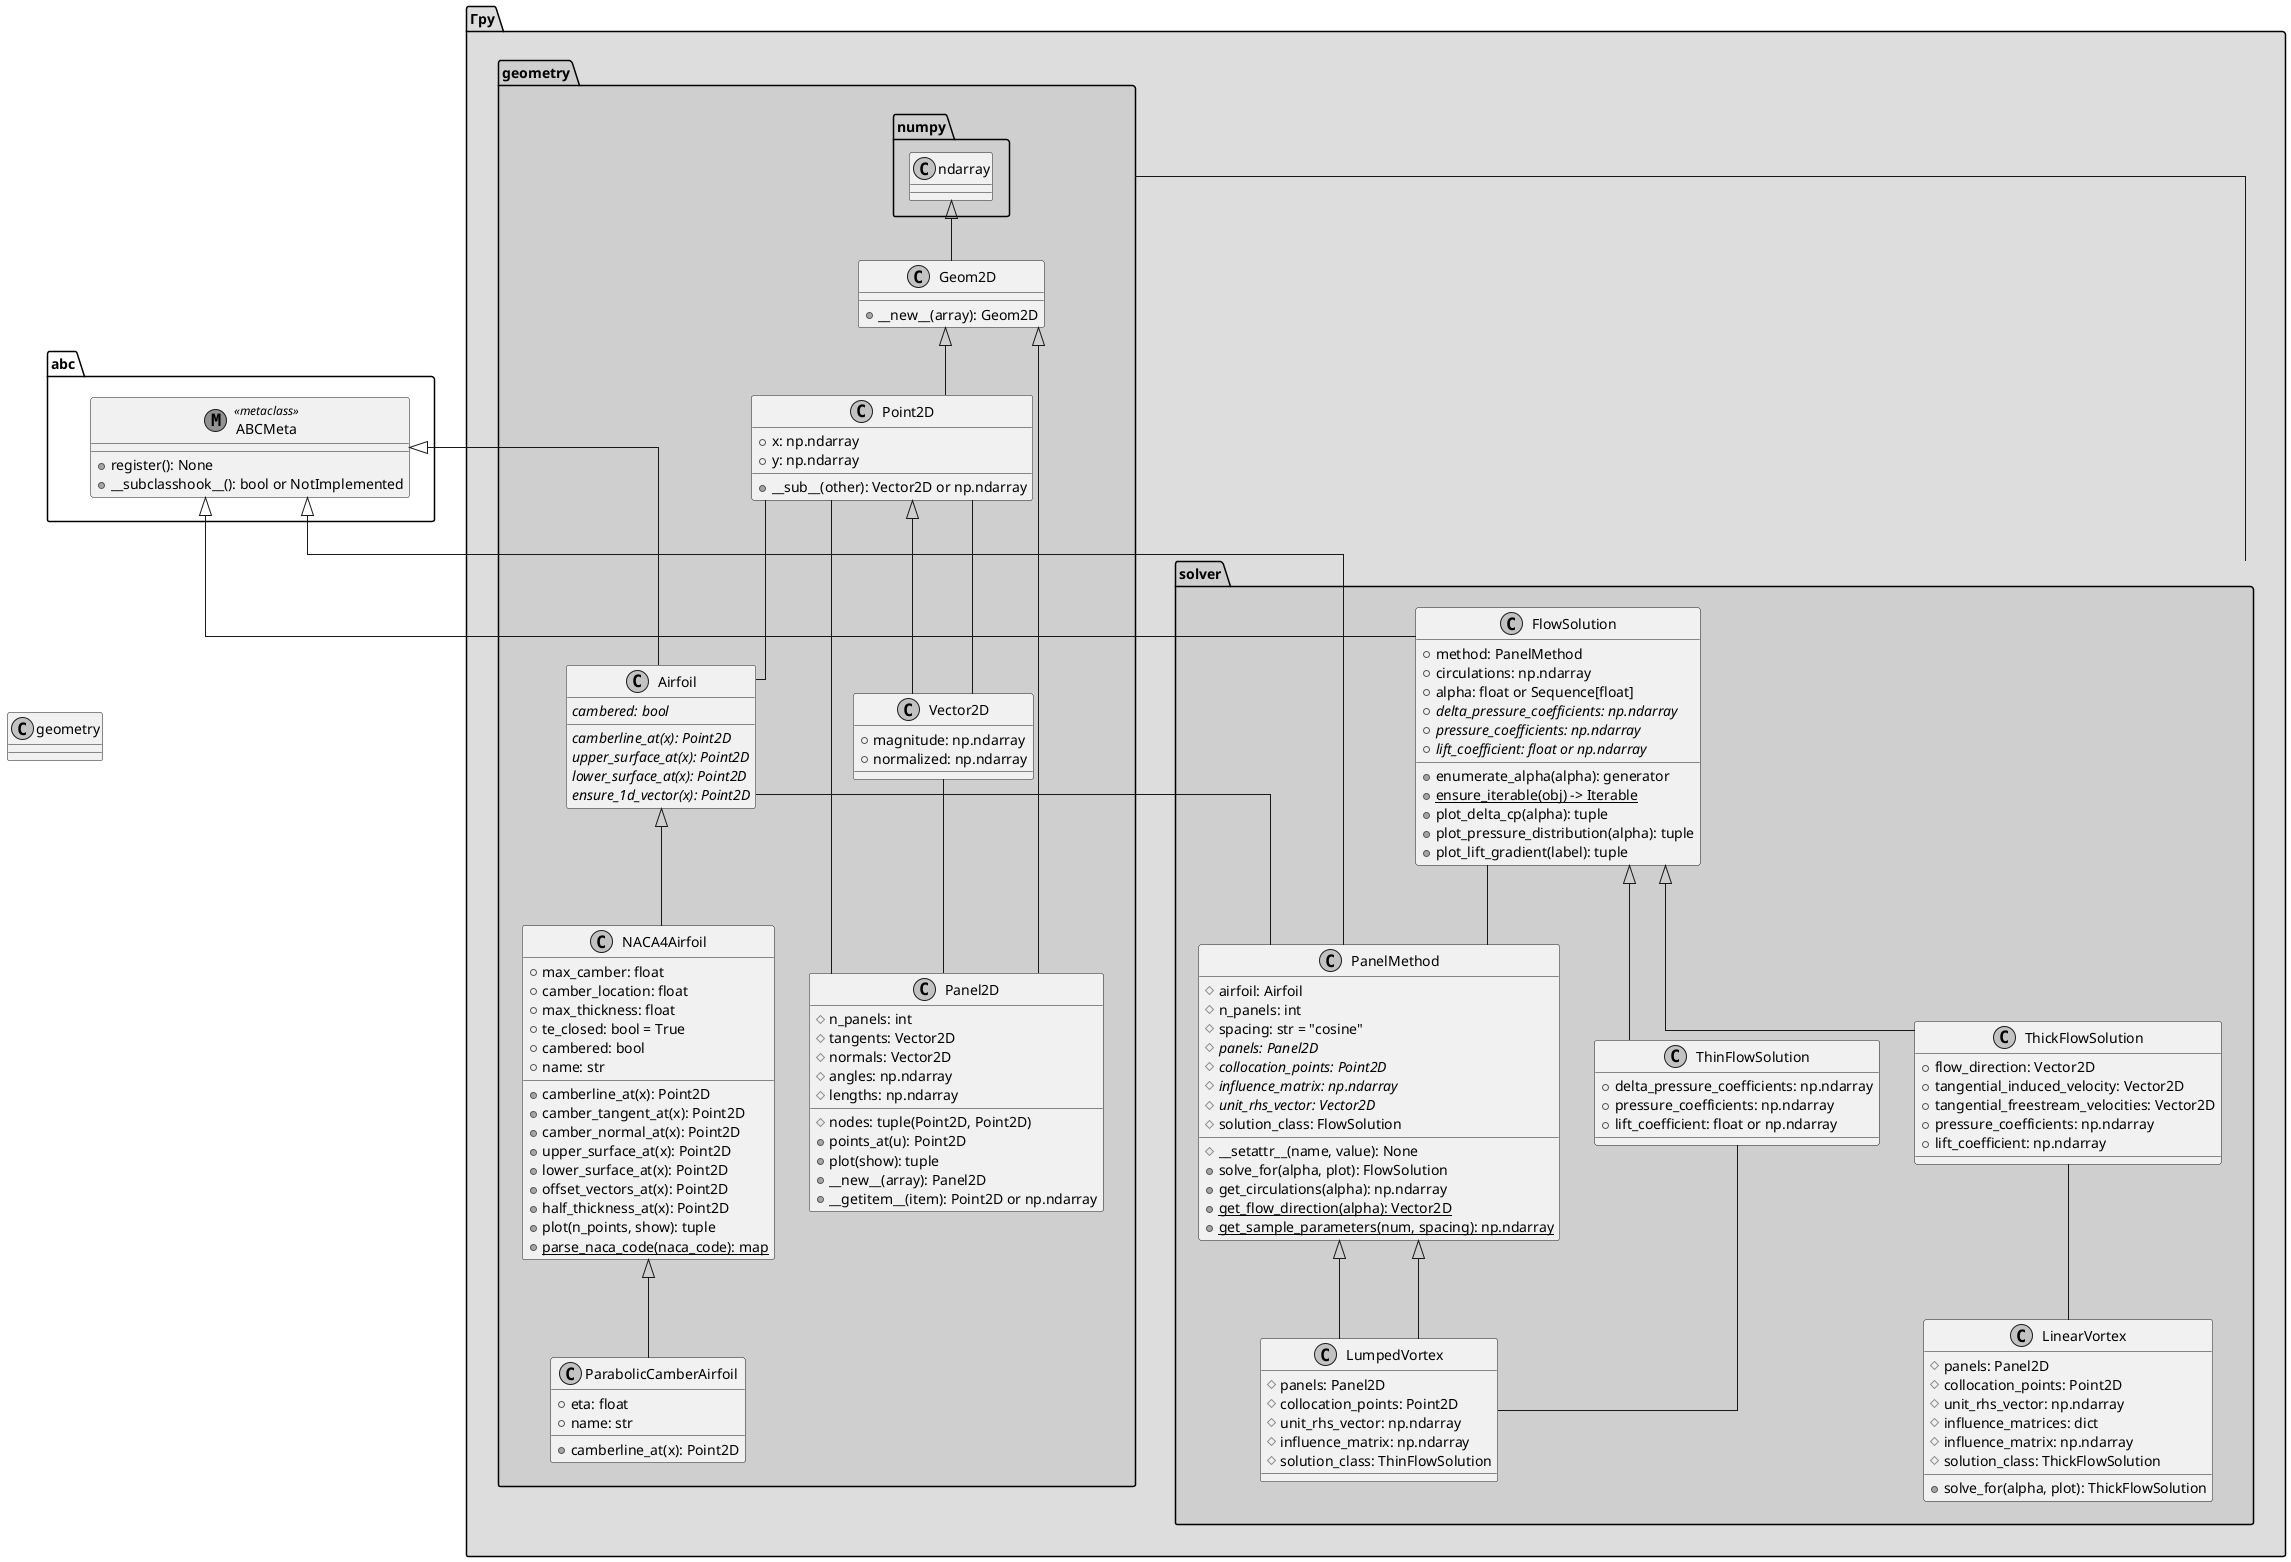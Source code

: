 @startuml class_diagram
page 1x2
skinparam shadowing false
skinparam monochrome true
' skinparam classAttributeIconSize 0
skinparam linetype ortho


class abc.ABCMeta << (M,#FF7700) metaclass >> {
    + register(): None
    + __subclasshook__(): bool or NotImplemented
}

abc -[hidden]- geometry
package "Γpy" as gammapy #DDDDDD {


    package geometry #CFCFCF {
        numpy.ndarray <|-- Geom2D
        Geom2D <|-- Point2D
        Point2D <|-- Vector2D
        abc.ABCMeta <|-- Airfoil
        Airfoil <|-- NACA4Airfoil
        NACA4Airfoil <|-- ParabolicCamberAirfoil
        Point2D -- Airfoil
        Geom2D <|-- Panel2D

        class Geom2D {
            + __new__(array): Geom2D
        }

        Vector2D -- Point2D
        class Point2D {
            + x: np.ndarray
            + y: np.ndarray
            + __sub__(other): Vector2D or np.ndarray
        }

        class Vector2D {
            + magnitude: np.ndarray
            + normalized: np.ndarray
        }

        Vector2D -- Panel2D
        Point2D -- Panel2D
        class Panel2D {
            # n_panels: int
            # nodes: tuple(Point2D, Point2D)
            # tangents: Vector2D
            # normals: Vector2D
            # angles: np.ndarray
            # lengths: np.ndarray
            + points_at(u): Point2D
            + plot(show): tuple
            + __new__(array): Panel2D
            + __getitem__(item): Point2D or np.ndarray

        }

        class Airfoil {
            {abstract} cambered: bool
            {abstract} camberline_at(x): Point2D
            {abstract} upper_surface_at(x): Point2D
            {abstract} lower_surface_at(x): Point2D
            {abstract} ensure_1d_vector(x): Point2D
        }

        class NACA4Airfoil {
            + max_camber: float
            + camber_location: float
            + max_thickness: float
            + te_closed: bool = True
            + cambered: bool
            + name: str
            + camberline_at(x): Point2D
            + camber_tangent_at(x): Point2D
            + camber_normal_at(x): Point2D
            + upper_surface_at(x): Point2D
            + lower_surface_at(x): Point2D
            + offset_vectors_at(x): Point2D
            + half_thickness_at(x): Point2D
            + plot(n_points, show): tuple
            + {static} parse_naca_code(naca_code): map
        }

        class ParabolicCamberAirfoil {
            + eta: float
            + name: str
            + camberline_at(x): Point2D
        }
    }

    geometry -- solver
    package solver #CFCFCF {

        abc.ABCMeta <|-- FlowSolution
        class FlowSolution {
            + method: PanelMethod
            + circulations: np.ndarray
            + alpha: float or Sequence[float]
            + {abstract} delta_pressure_coefficients: np.ndarray
            + {abstract} pressure_coefficients: np.ndarray
            + {abstract} lift_coefficient: float or np.ndarray
            + enumerate_alpha(alpha): generator
            + {static} ensure_iterable(obj) -> Iterable
            + plot_delta_cp(alpha): tuple
            + plot_pressure_distribution(alpha): tuple
            + plot_lift_gradient(label): tuple
        }

        FlowSolution <|-- ThinFlowSolution
        class ThinFlowSolution {
            + delta_pressure_coefficients: np.ndarray
            + pressure_coefficients: np.ndarray
            + lift_coefficient: float or np.ndarray
        }

        FlowSolution <|-- ThickFlowSolution
        class ThickFlowSolution {
            + flow_direction: Vector2D
            + tangential_induced_velocity: Vector2D
            + tangential_freestream_velocities: Vector2D
            + pressure_coefficients: np.ndarray
            + lift_coefficient: np.ndarray
        }

        abc.ABCMeta <|-- PanelMethod
        FlowSolution -- PanelMethod
        Airfoil -- PanelMethod
        class PanelMethod {
            # airfoil: Airfoil
            # n_panels: int
            # spacing: str = "cosine"
            # {abstract} panels: Panel2D
            # {abstract} collocation_points: Point2D
            # {abstract} influence_matrix: np.ndarray
            # {abstract} unit_rhs_vector: Vector2D
            # solution_class: FlowSolution
            # __setattr__(name, value): None
            + solve_for(alpha, plot): FlowSolution
            + get_circulations(alpha): np.ndarray
            + {static} get_flow_direction(alpha): Vector2D
            + {static} get_sample_parameters(num, spacing): np.ndarray
        }

        ThinFlowSolution -- LumpedVortex
        PanelMethod <|-- LumpedVortex
        class LumpedVortex {
            # panels: Panel2D
            # collocation_points: Point2D
            # unit_rhs_vector: np.ndarray
            # influence_matrix: np.ndarray
            # solution_class: ThinFlowSolution
        }

        ThickFlowSolution -- LinearVortex
        PanelMethod <|-- LumpedVortex
        class LinearVortex {
            # panels: Panel2D
            # collocation_points: Point2D
            # unit_rhs_vector: np.ndarray
            # influence_matrices: dict
            # influence_matrix: np.ndarray
            + solve_for(alpha, plot): ThickFlowSolution
            # solution_class: ThickFlowSolution
        }
    }

@enduml
